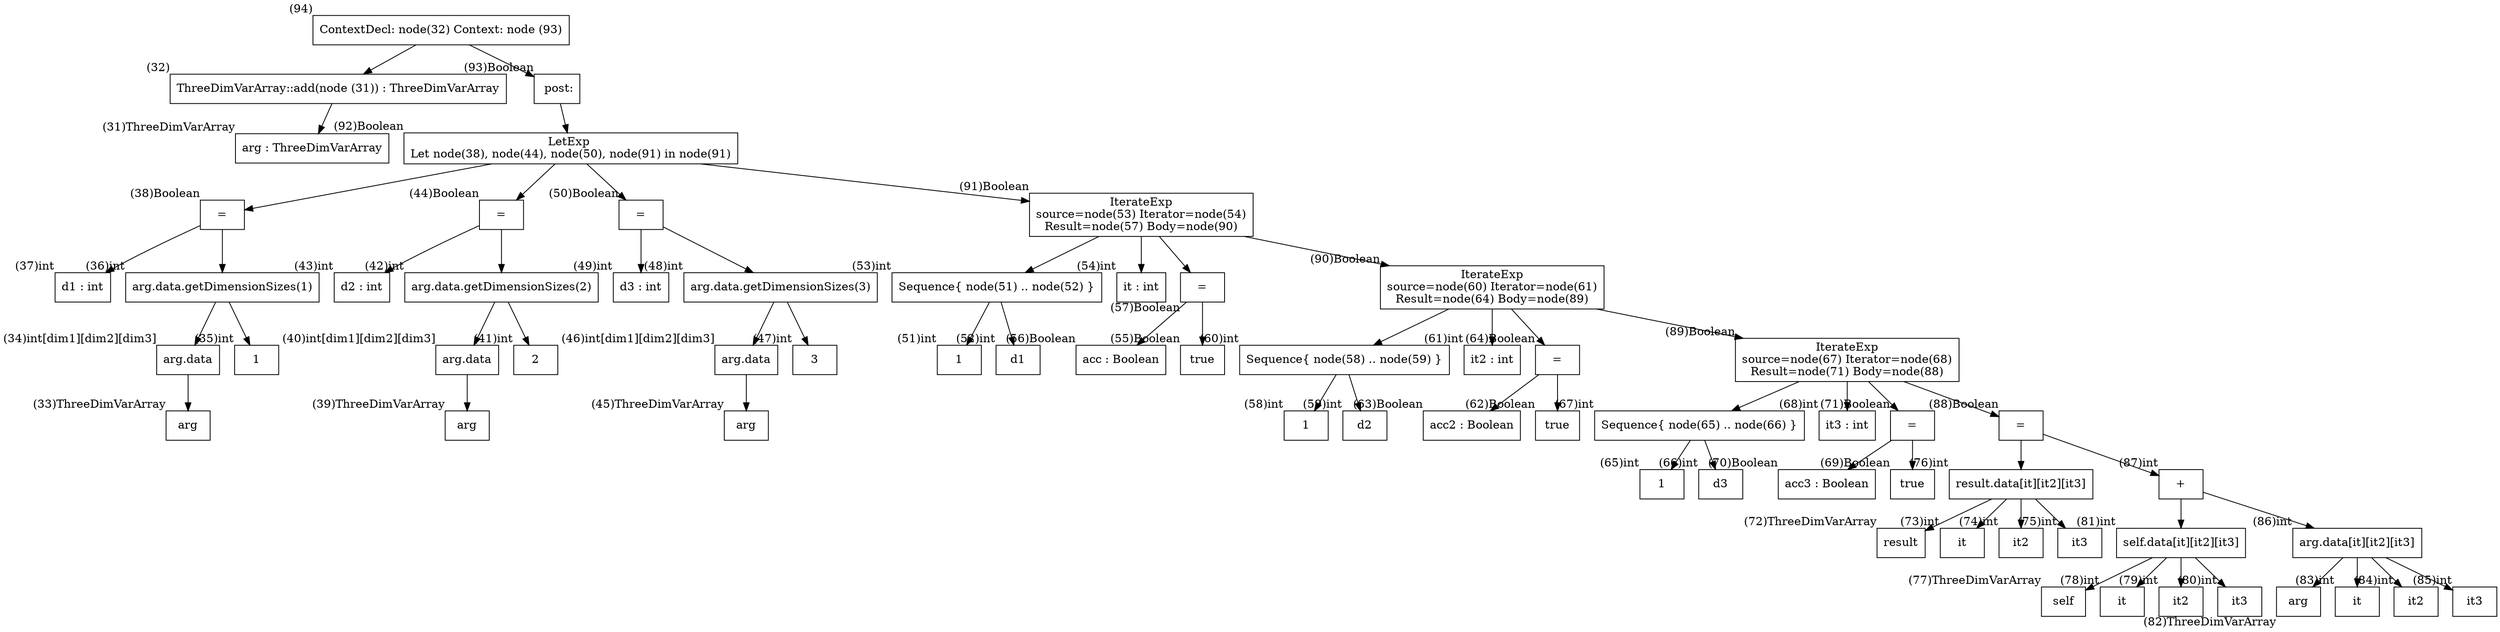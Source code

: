 digraph AST {
  node [shape=box];
  n94 [label="ContextDecl: node(32) Context: node (93)", xlabel="(94)"];
  n94 -> n32;
  n94 -> n93;
  n32 [label="ThreeDimVarArray::add(node (31)) : ThreeDimVarArray", xlabel="(32)"];
  n32 -> n31;
  n93 [label=" post:", xlabel="(93)Boolean"];
  n93 -> n92;
  n31 [label="arg : ThreeDimVarArray", xlabel="(31)ThreeDimVarArray"];
  n92 [label="LetExp 
Let node(38), node(44), node(50), node(91) in node(91)", xlabel="(92)Boolean"];
  n92 -> n38;
  n92 -> n44;
  n92 -> n50;
  n92 -> n91;
  n38 [label="=", xlabel="(38)Boolean"];
  n38 -> n37;
  n38 -> n36;
  n44 [label="=", xlabel="(44)Boolean"];
  n44 -> n43;
  n44 -> n42;
  n50 [label="=", xlabel="(50)Boolean"];
  n50 -> n49;
  n50 -> n48;
  n91 [label="IterateExp
source=node(53) Iterator=node(54)
Result=node(57) Body=node(90)", xlabel="(91)Boolean"];
  n91 -> n53;
  n91 -> n54;
  n91 -> n57;
  n91 -> n90;
  n37 [label="d1 : int", xlabel="(37)int"];
  n36 [label="arg.data.getDimensionSizes(1)", xlabel="(36)int"];
  n36 -> n34;
  n36 -> n35;
  n43 [label="d2 : int", xlabel="(43)int"];
  n42 [label="arg.data.getDimensionSizes(2)", xlabel="(42)int"];
  n42 -> n40;
  n42 -> n41;
  n49 [label="d3 : int", xlabel="(49)int"];
  n48 [label="arg.data.getDimensionSizes(3)", xlabel="(48)int"];
  n48 -> n46;
  n48 -> n47;
  n53 [label="Sequence{ node(51) .. node(52) }", xlabel="(53)int"];
  n53 -> n51;
  n53 -> n52;
  n54 [label="it : int", xlabel="(54)int"];
  n57 [label="=", xlabel="(57)Boolean"];
  n57 -> n56;
  n57 -> n55;
  n90 [label="IterateExp
source=node(60) Iterator=node(61)
Result=node(64) Body=node(89)", xlabel="(90)Boolean"];
  n90 -> n60;
  n90 -> n61;
  n90 -> n64;
  n90 -> n89;
  n34 [label="arg.data", xlabel="(34)int[dim1][dim2][dim3]"];
  n34 -> n33;
  n35 [label="1", xlabel="(35)int"];
  n40 [label="arg.data", xlabel="(40)int[dim1][dim2][dim3]"];
  n40 -> n39;
  n41 [label="2", xlabel="(41)int"];
  n46 [label="arg.data", xlabel="(46)int[dim1][dim2][dim3]"];
  n46 -> n45;
  n47 [label="3", xlabel="(47)int"];
  n51 [label="1", xlabel="(51)int"];
  n52 [label="d1", xlabel="(52)int"];
  n56 [label="acc : Boolean", xlabel="(56)Boolean"];
  n55 [label="true", xlabel="(55)Boolean"];
  n60 [label="Sequence{ node(58) .. node(59) }", xlabel="(60)int"];
  n60 -> n58;
  n60 -> n59;
  n61 [label="it2 : int", xlabel="(61)int"];
  n64 [label="=", xlabel="(64)Boolean"];
  n64 -> n63;
  n64 -> n62;
  n89 [label="IterateExp
source=node(67) Iterator=node(68)
Result=node(71) Body=node(88)", xlabel="(89)Boolean"];
  n89 -> n67;
  n89 -> n68;
  n89 -> n71;
  n89 -> n88;
  n33 [label="arg", xlabel="(33)ThreeDimVarArray"];
  n39 [label="arg", xlabel="(39)ThreeDimVarArray"];
  n45 [label="arg", xlabel="(45)ThreeDimVarArray"];
  n58 [label="1", xlabel="(58)int"];
  n59 [label="d2", xlabel="(59)int"];
  n63 [label="acc2 : Boolean", xlabel="(63)Boolean"];
  n62 [label="true", xlabel="(62)Boolean"];
  n67 [label="Sequence{ node(65) .. node(66) }", xlabel="(67)int"];
  n67 -> n65;
  n67 -> n66;
  n68 [label="it3 : int", xlabel="(68)int"];
  n71 [label="=", xlabel="(71)Boolean"];
  n71 -> n70;
  n71 -> n69;
  n88 [label="=", xlabel="(88)Boolean"];
  n88 -> n76;
  n88 -> n87;
  n65 [label="1", xlabel="(65)int"];
  n66 [label="d3", xlabel="(66)int"];
  n70 [label="acc3 : Boolean", xlabel="(70)Boolean"];
  n69 [label="true", xlabel="(69)Boolean"];
  n76 [label="result.data[it][it2][it3]", xlabel="(76)int"];
  n76 -> n72;
  n76 -> n73;
  n76 -> n74;
  n76 -> n75;
  n87 [label="+", xlabel="(87)int"];
  n87 -> n81;
  n87 -> n86;
  n72 [label="result", xlabel="(72)ThreeDimVarArray"];
  n73 [label="it", xlabel="(73)int"];
  n74 [label="it2", xlabel="(74)int"];
  n75 [label="it3", xlabel="(75)int"];
  n81 [label="self.data[it][it2][it3]", xlabel="(81)int"];
  n81 -> n77;
  n81 -> n78;
  n81 -> n79;
  n81 -> n80;
  n86 [label="arg.data[it][it2][it3]", xlabel="(86)int"];
  n86 -> n82;
  n86 -> n83;
  n86 -> n84;
  n86 -> n85;
  n77 [label="self", xlabel="(77)ThreeDimVarArray"];
  n78 [label="it", xlabel="(78)int"];
  n79 [label="it2", xlabel="(79)int"];
  n80 [label="it3", xlabel="(80)int"];
  n82 [label="arg", xlabel="(82)ThreeDimVarArray"];
  n83 [label="it", xlabel="(83)int"];
  n84 [label="it2", xlabel="(84)int"];
  n85 [label="it3", xlabel="(85)int"];
}
